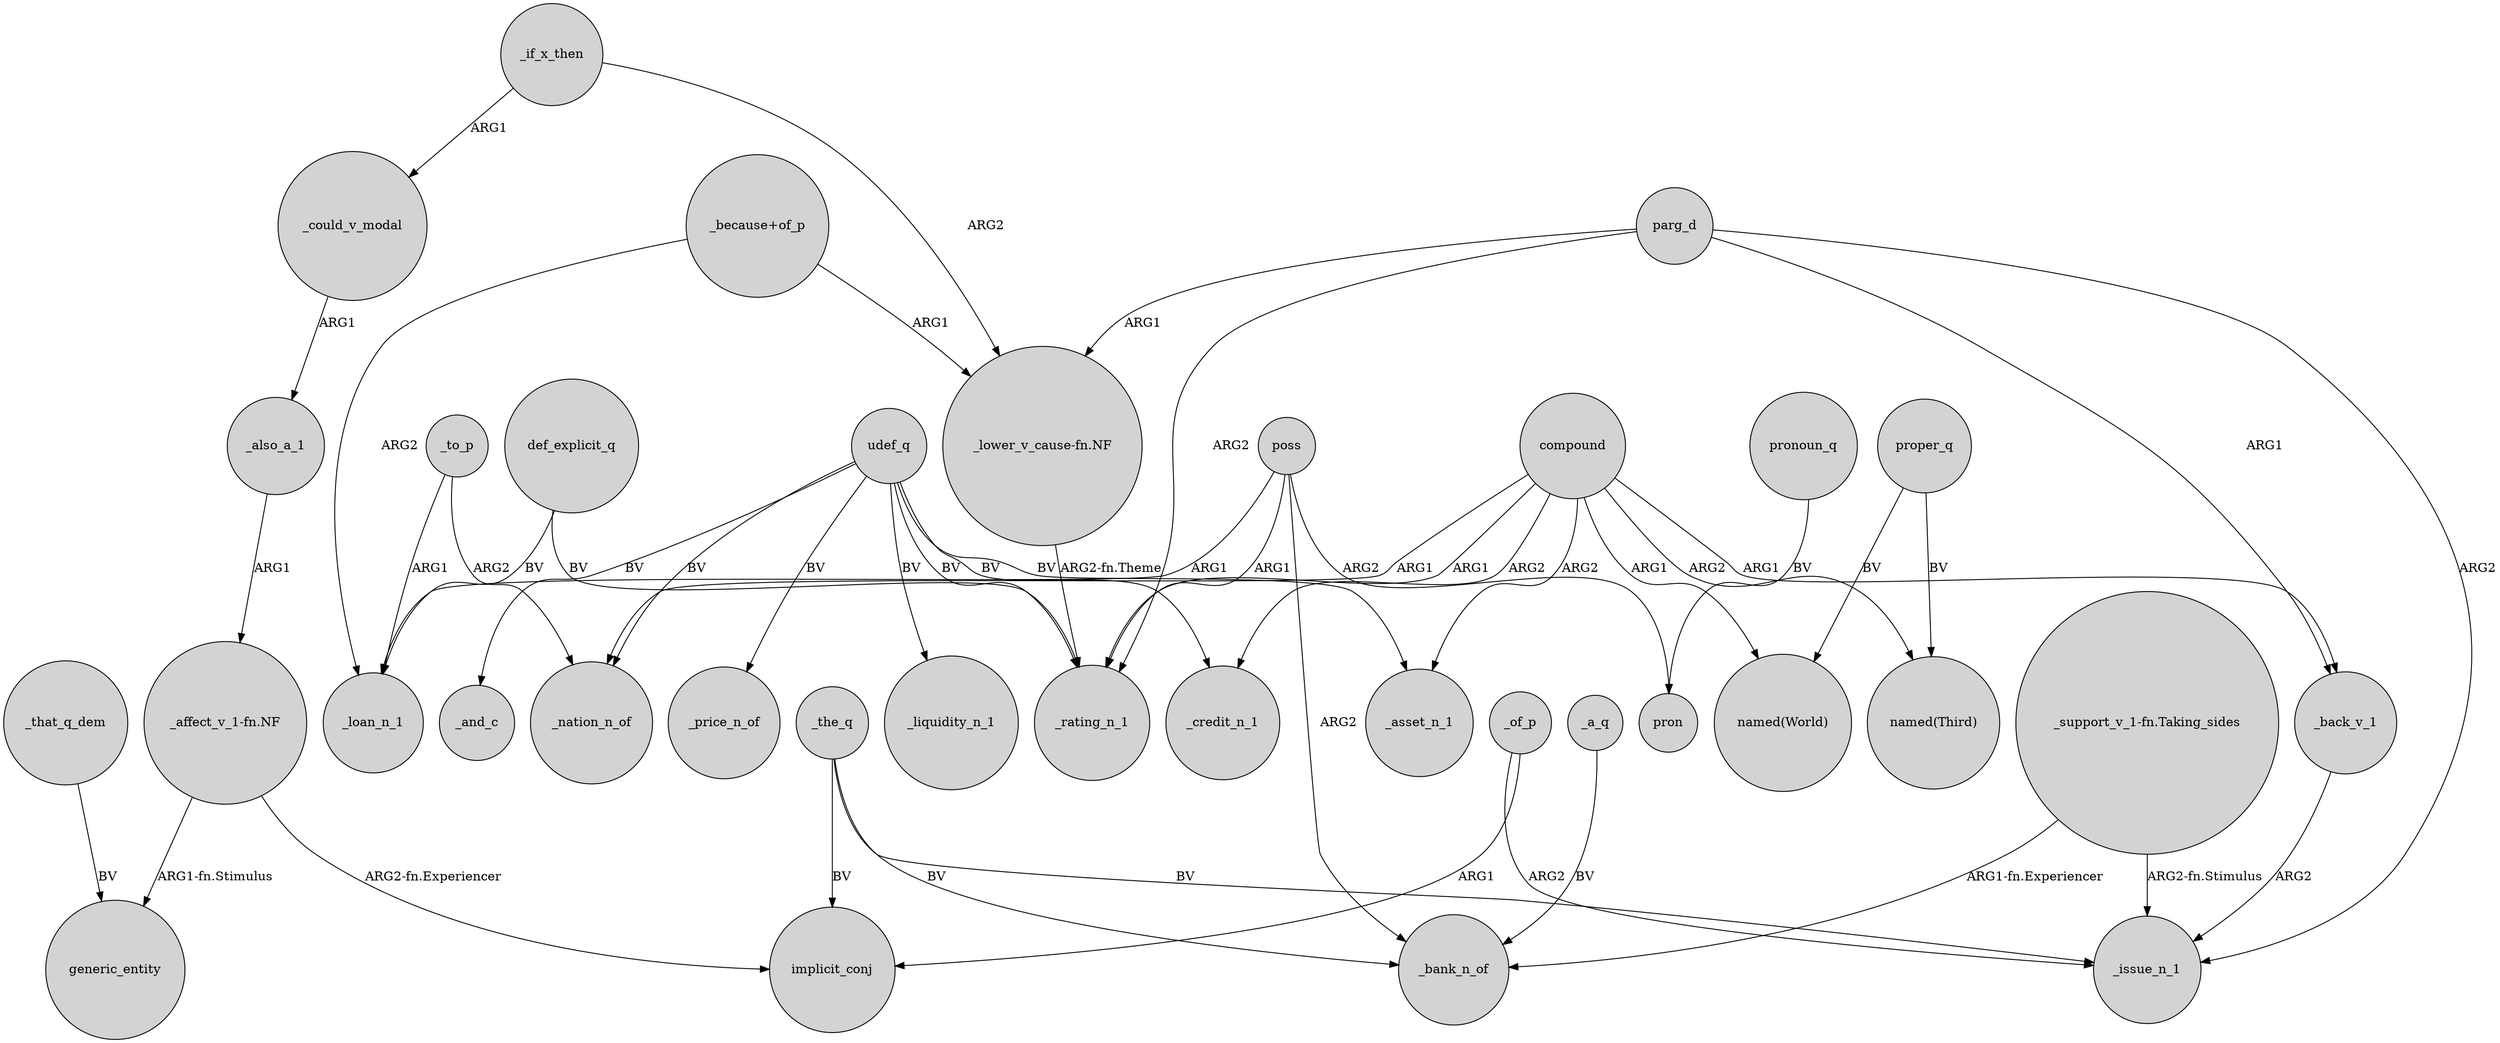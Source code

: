 digraph {
	node [shape=circle style=filled]
	poss -> _bank_n_of [label=ARG2]
	"_support_v_1-fn.Taking_sides" -> _issue_n_1 [label="ARG2-fn.Stimulus"]
	udef_q -> _price_n_of [label=BV]
	poss -> pron [label=ARG2]
	udef_q -> _rating_n_1 [label=BV]
	udef_q -> _credit_n_1 [label=BV]
	_that_q_dem -> generic_entity [label=BV]
	_of_p -> _issue_n_1 [label=ARG2]
	_the_q -> implicit_conj [label=BV]
	compound -> _credit_n_1 [label=ARG2]
	def_explicit_q -> _loan_n_1 [label=BV]
	poss -> _rating_n_1 [label=ARG1]
	"_affect_v_1-fn.NF" -> implicit_conj [label="ARG2-fn.Experiencer"]
	compound -> _back_v_1 [label=ARG1]
	_if_x_then -> "_lower_v_cause-fn.NF" [label=ARG2]
	_if_x_then -> _could_v_modal [label=ARG1]
	_could_v_modal -> _also_a_1 [label=ARG1]
	_the_q -> _issue_n_1 [label=BV]
	udef_q -> _asset_n_1 [label=BV]
	"_affect_v_1-fn.NF" -> generic_entity [label="ARG1-fn.Stimulus"]
	_also_a_1 -> "_affect_v_1-fn.NF" [label=ARG1]
	pronoun_q -> pron [label=BV]
	compound -> _rating_n_1 [label=ARG1]
	"_lower_v_cause-fn.NF" -> _rating_n_1 [label="ARG2-fn.Theme"]
	_the_q -> _bank_n_of [label=BV]
	udef_q -> _nation_n_of [label=BV]
	compound -> "named(World)" [label=ARG1]
	proper_q -> "named(World)" [label=BV]
	compound -> _asset_n_1 [label=ARG2]
	_of_p -> implicit_conj [label=ARG1]
	parg_d -> _rating_n_1 [label=ARG2]
	parg_d -> _back_v_1 [label=ARG1]
	_to_p -> _nation_n_of [label=ARG2]
	_back_v_1 -> _issue_n_1 [label=ARG2]
	compound -> _nation_n_of [label=ARG1]
	def_explicit_q -> _rating_n_1 [label=BV]
	parg_d -> _issue_n_1 [label=ARG2]
	proper_q -> "named(Third)" [label=BV]
	udef_q -> _liquidity_n_1 [label=BV]
	"_support_v_1-fn.Taking_sides" -> _bank_n_of [label="ARG1-fn.Experiencer"]
	"_because+of_p" -> "_lower_v_cause-fn.NF" [label=ARG1]
	"_because+of_p" -> _loan_n_1 [label=ARG2]
	udef_q -> _and_c [label=BV]
	_a_q -> _bank_n_of [label=BV]
	poss -> _loan_n_1 [label=ARG1]
	_to_p -> _loan_n_1 [label=ARG1]
	compound -> "named(Third)" [label=ARG2]
	parg_d -> "_lower_v_cause-fn.NF" [label=ARG1]
}
